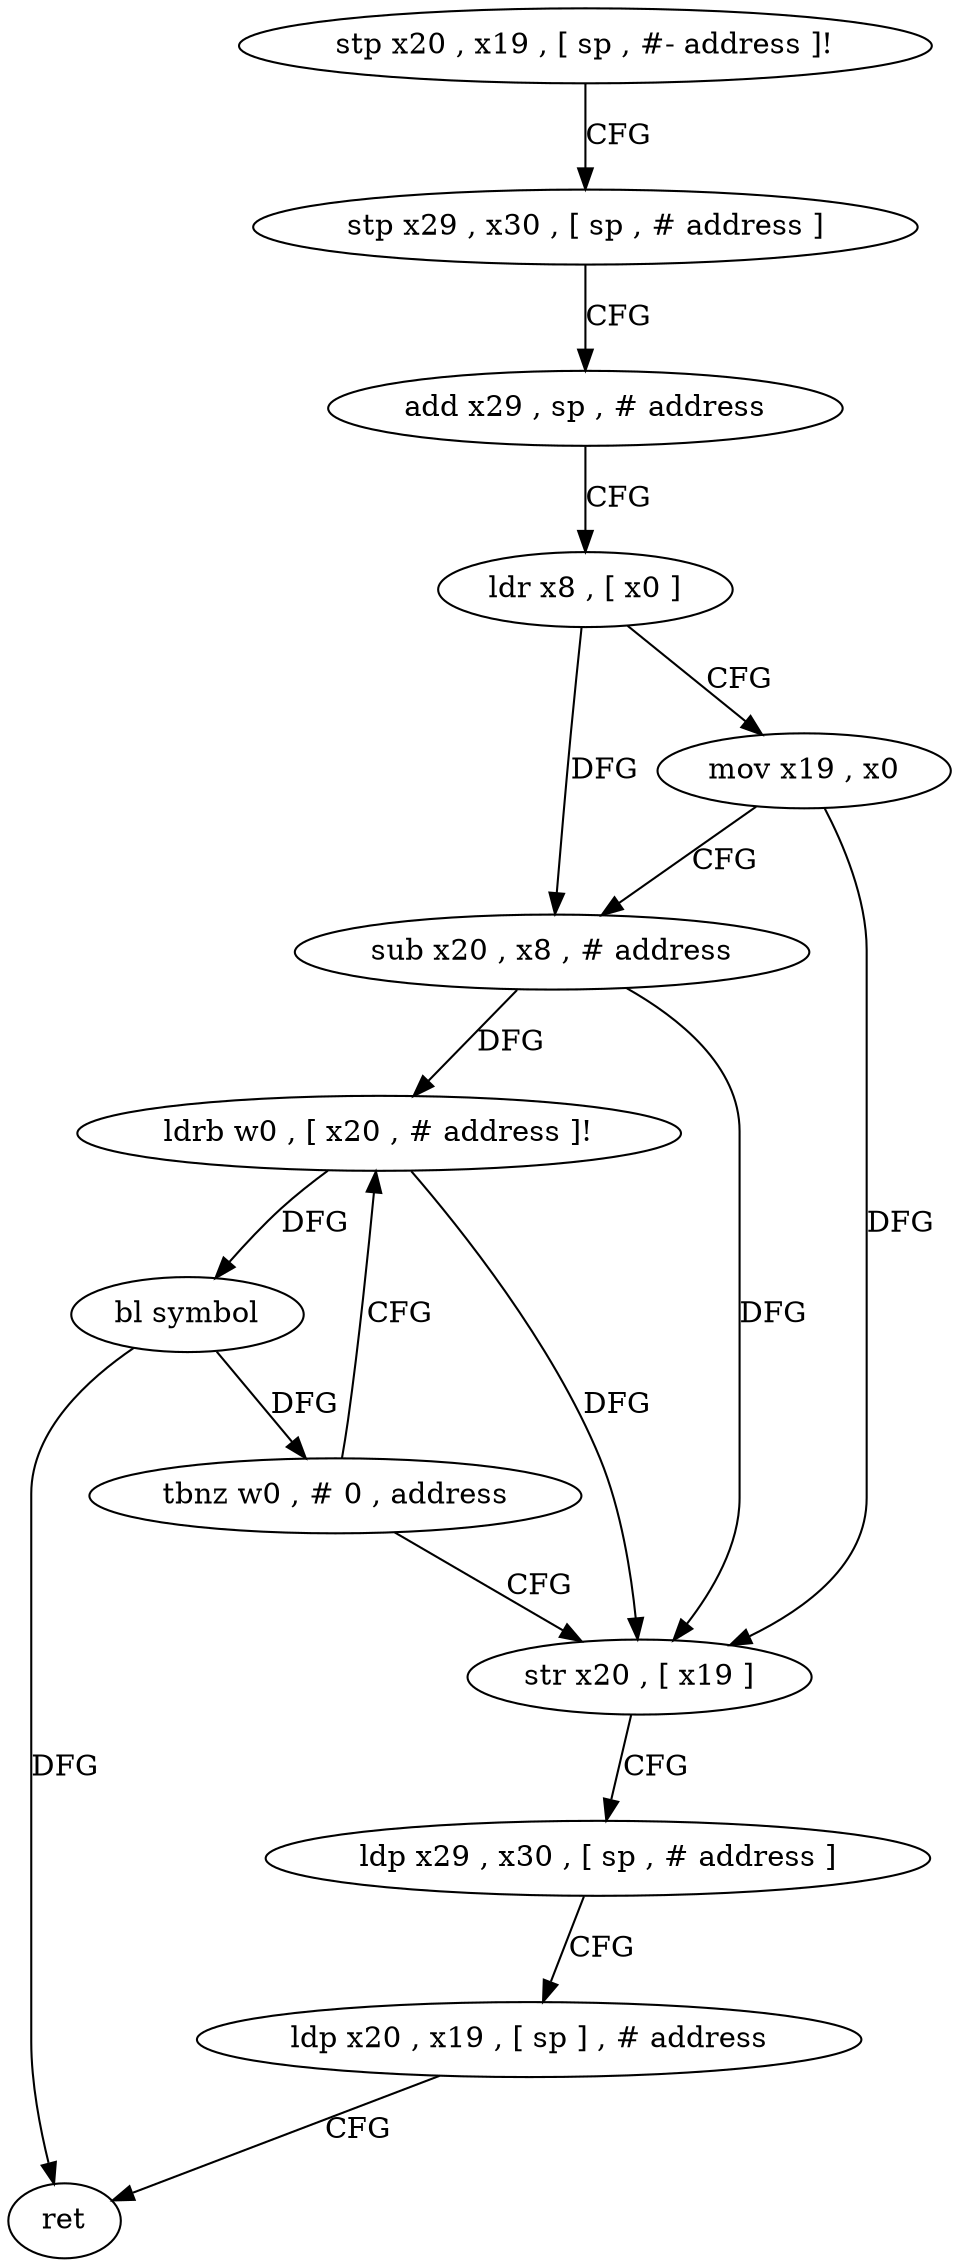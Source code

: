 digraph "func" {
"74360" [label = "stp x20 , x19 , [ sp , #- address ]!" ]
"74364" [label = "stp x29 , x30 , [ sp , # address ]" ]
"74368" [label = "add x29 , sp , # address" ]
"74372" [label = "ldr x8 , [ x0 ]" ]
"74376" [label = "mov x19 , x0" ]
"74380" [label = "sub x20 , x8 , # address" ]
"74384" [label = "ldrb w0 , [ x20 , # address ]!" ]
"74388" [label = "bl symbol" ]
"74392" [label = "tbnz w0 , # 0 , address" ]
"74396" [label = "str x20 , [ x19 ]" ]
"74400" [label = "ldp x29 , x30 , [ sp , # address ]" ]
"74404" [label = "ldp x20 , x19 , [ sp ] , # address" ]
"74408" [label = "ret" ]
"74360" -> "74364" [ label = "CFG" ]
"74364" -> "74368" [ label = "CFG" ]
"74368" -> "74372" [ label = "CFG" ]
"74372" -> "74376" [ label = "CFG" ]
"74372" -> "74380" [ label = "DFG" ]
"74376" -> "74380" [ label = "CFG" ]
"74376" -> "74396" [ label = "DFG" ]
"74380" -> "74384" [ label = "DFG" ]
"74380" -> "74396" [ label = "DFG" ]
"74384" -> "74388" [ label = "DFG" ]
"74384" -> "74396" [ label = "DFG" ]
"74388" -> "74392" [ label = "DFG" ]
"74388" -> "74408" [ label = "DFG" ]
"74392" -> "74384" [ label = "CFG" ]
"74392" -> "74396" [ label = "CFG" ]
"74396" -> "74400" [ label = "CFG" ]
"74400" -> "74404" [ label = "CFG" ]
"74404" -> "74408" [ label = "CFG" ]
}
